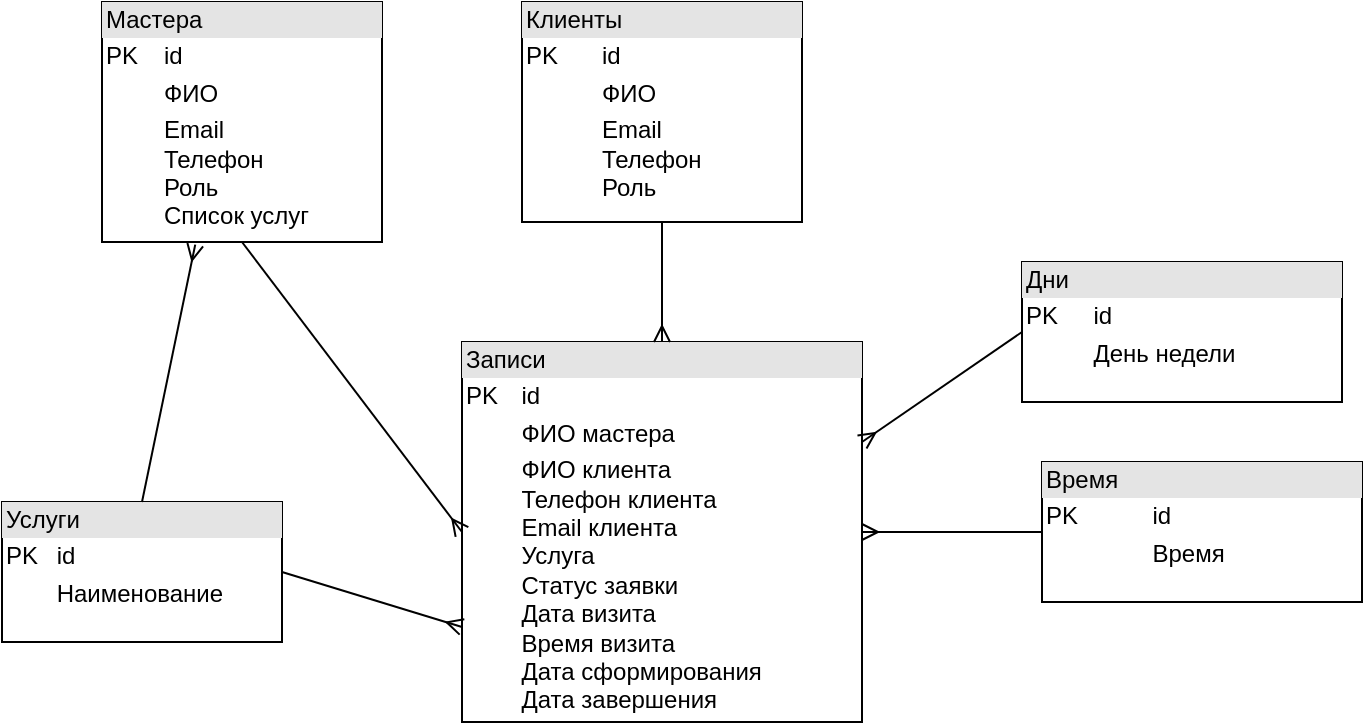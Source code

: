 <mxfile version="12.9.14" type="device"><diagram name="Page-1" id="9f46799a-70d6-7492-0946-bef42562c5a5"><mxGraphModel dx="782" dy="441" grid="1" gridSize="10" guides="1" tooltips="1" connect="1" arrows="1" fold="1" page="1" pageScale="1" pageWidth="1100" pageHeight="850" background="#ffffff" math="0" shadow="0"><root><mxCell id="0"/><mxCell id="1" parent="0"/><mxCell id="nIa1bOwOnTyP8UpD_P9i-11" value="&lt;div style=&quot;box-sizing: border-box ; width: 100% ; background: #e4e4e4 ; padding: 2px&quot;&gt;Мастера&lt;/div&gt;&lt;table style=&quot;width: 100% ; font-size: 1em&quot; cellpadding=&quot;2&quot; cellspacing=&quot;0&quot;&gt;&lt;tbody&gt;&lt;tr&gt;&lt;td&gt;PK&lt;/td&gt;&lt;td&gt;id&lt;br&gt;&lt;/td&gt;&lt;/tr&gt;&lt;tr&gt;&lt;td&gt;&lt;br&gt;&lt;/td&gt;&lt;td&gt;ФИО&lt;/td&gt;&lt;/tr&gt;&lt;tr&gt;&lt;td&gt;&lt;/td&gt;&lt;td&gt;Email&lt;br&gt;Телефон&lt;br&gt;Роль&lt;br&gt;Список услуг&lt;/td&gt;&lt;/tr&gt;&lt;/tbody&gt;&lt;/table&gt;" style="verticalAlign=top;align=left;overflow=fill;html=1;" parent="1" vertex="1"><mxGeometry x="90" y="480" width="140" height="120" as="geometry"/></mxCell><mxCell id="nIa1bOwOnTyP8UpD_P9i-12" value="&lt;div style=&quot;box-sizing: border-box ; width: 100% ; background: #e4e4e4 ; padding: 2px&quot;&gt;Клиенты&lt;/div&gt;&lt;table style=&quot;width: 100% ; font-size: 1em&quot; cellpadding=&quot;2&quot; cellspacing=&quot;0&quot;&gt;&lt;tbody&gt;&lt;tr&gt;&lt;td&gt;PK&lt;/td&gt;&lt;td&gt;id&lt;br&gt;&lt;/td&gt;&lt;/tr&gt;&lt;tr&gt;&lt;td&gt;&lt;br&gt;&lt;/td&gt;&lt;td&gt;ФИО&lt;/td&gt;&lt;/tr&gt;&lt;tr&gt;&lt;td&gt;&lt;/td&gt;&lt;td&gt;Email&lt;br&gt;Телефон&lt;br&gt;Роль&lt;br&gt;&lt;br&gt;&lt;/td&gt;&lt;/tr&gt;&lt;/tbody&gt;&lt;/table&gt;" style="verticalAlign=top;align=left;overflow=fill;html=1;" parent="1" vertex="1"><mxGeometry x="300" y="480" width="140" height="110" as="geometry"/></mxCell><mxCell id="nIa1bOwOnTyP8UpD_P9i-13" value="&lt;div style=&quot;box-sizing: border-box ; width: 100% ; background: #e4e4e4 ; padding: 2px&quot;&gt;Записи&lt;/div&gt;&lt;table style=&quot;width: 100% ; font-size: 1em&quot; cellpadding=&quot;2&quot; cellspacing=&quot;0&quot;&gt;&lt;tbody&gt;&lt;tr&gt;&lt;td&gt;PK&lt;/td&gt;&lt;td&gt;id&lt;br&gt;&lt;/td&gt;&lt;/tr&gt;&lt;tr&gt;&lt;td&gt;&lt;/td&gt;&lt;td&gt;ФИО мастера&lt;/td&gt;&lt;/tr&gt;&lt;tr&gt;&lt;td&gt;&lt;/td&gt;&lt;td&gt;ФИО клиента&lt;br&gt;Телефон клиента&lt;br&gt;Email клиента&lt;br&gt;Услуга&lt;br&gt;Статус заявки&lt;br&gt;Дата визита&lt;br&gt;Время визита&lt;br&gt;Дата сформирования&lt;br&gt;Дата завершения&lt;br&gt;&lt;br&gt;&lt;br&gt;&lt;/td&gt;&lt;/tr&gt;&lt;/tbody&gt;&lt;/table&gt;" style="verticalAlign=top;align=left;overflow=fill;html=1;" parent="1" vertex="1"><mxGeometry x="270" y="650" width="200" height="190" as="geometry"/></mxCell><mxCell id="nIa1bOwOnTyP8UpD_P9i-14" value="&lt;div style=&quot;box-sizing: border-box ; width: 100% ; background: #e4e4e4 ; padding: 2px&quot;&gt;Дни&lt;/div&gt;&lt;table style=&quot;width: 100% ; font-size: 1em&quot; cellpadding=&quot;2&quot; cellspacing=&quot;0&quot;&gt;&lt;tbody&gt;&lt;tr&gt;&lt;td&gt;PK&lt;/td&gt;&lt;td&gt;id&lt;br&gt;&lt;/td&gt;&lt;/tr&gt;&lt;tr&gt;&lt;td&gt;&lt;br&gt;&lt;/td&gt;&lt;td&gt;День недели&lt;/td&gt;&lt;/tr&gt;&lt;tr&gt;&lt;td&gt;&lt;/td&gt;&lt;td&gt;&lt;br&gt;&lt;/td&gt;&lt;/tr&gt;&lt;/tbody&gt;&lt;/table&gt;" style="verticalAlign=top;align=left;overflow=fill;html=1;" parent="1" vertex="1"><mxGeometry x="550" y="610" width="160" height="70" as="geometry"/></mxCell><mxCell id="nIa1bOwOnTyP8UpD_P9i-15" value="&lt;div style=&quot;box-sizing: border-box ; width: 100% ; background: #e4e4e4 ; padding: 2px&quot;&gt;Время&lt;/div&gt;&lt;table style=&quot;width: 100% ; font-size: 1em&quot; cellpadding=&quot;2&quot; cellspacing=&quot;0&quot;&gt;&lt;tbody&gt;&lt;tr&gt;&lt;td&gt;PK&lt;/td&gt;&lt;td&gt;id&lt;br&gt;&lt;/td&gt;&lt;/tr&gt;&lt;tr&gt;&lt;td&gt;&lt;br&gt;&lt;/td&gt;&lt;td&gt;Время&lt;/td&gt;&lt;/tr&gt;&lt;/tbody&gt;&lt;/table&gt;" style="verticalAlign=top;align=left;overflow=fill;html=1;" parent="1" vertex="1"><mxGeometry x="560" y="710" width="160" height="70" as="geometry"/></mxCell><mxCell id="nIa1bOwOnTyP8UpD_P9i-18" value="" style="endArrow=none;html=1;exitX=1;exitY=0.5;exitDx=0;exitDy=0;entryX=0;entryY=0.5;entryDx=0;entryDy=0;startArrow=ERmany;startFill=0;" parent="1" source="nIa1bOwOnTyP8UpD_P9i-13" target="nIa1bOwOnTyP8UpD_P9i-15" edge="1"><mxGeometry width="50" height="50" relative="1" as="geometry"><mxPoint x="510" y="730" as="sourcePoint"/><mxPoint x="560" y="680" as="targetPoint"/></mxGeometry></mxCell><mxCell id="nIa1bOwOnTyP8UpD_P9i-19" value="" style="endArrow=none;html=1;entryX=0;entryY=0.5;entryDx=0;entryDy=0;endFill=0;startArrow=ERmany;startFill=0;" parent="1" target="nIa1bOwOnTyP8UpD_P9i-14" edge="1"><mxGeometry width="50" height="50" relative="1" as="geometry"><mxPoint x="470" y="700" as="sourcePoint"/><mxPoint x="620" y="710" as="targetPoint"/></mxGeometry></mxCell><mxCell id="nIa1bOwOnTyP8UpD_P9i-20" value="" style="endArrow=none;html=1;entryX=0.5;entryY=1;entryDx=0;entryDy=0;exitX=0.5;exitY=0;exitDx=0;exitDy=0;startArrow=ERmany;startFill=0;" parent="1" source="nIa1bOwOnTyP8UpD_P9i-13" target="nIa1bOwOnTyP8UpD_P9i-12" edge="1"><mxGeometry width="50" height="50" relative="1" as="geometry"><mxPoint x="330" y="650" as="sourcePoint"/><mxPoint x="380" y="600" as="targetPoint"/></mxGeometry></mxCell><mxCell id="nIa1bOwOnTyP8UpD_P9i-21" value="" style="endArrow=none;html=1;entryX=0.5;entryY=1;entryDx=0;entryDy=0;exitX=0;exitY=0.5;exitDx=0;exitDy=0;startArrow=ERmany;startFill=0;" parent="1" source="nIa1bOwOnTyP8UpD_P9i-13" target="nIa1bOwOnTyP8UpD_P9i-11" edge="1"><mxGeometry width="50" height="50" relative="1" as="geometry"><mxPoint x="190" y="730" as="sourcePoint"/><mxPoint x="240" y="680" as="targetPoint"/></mxGeometry></mxCell><mxCell id="-PWWRNBB0F_MVxx_Qpsy-1" value="&lt;div style=&quot;box-sizing: border-box ; width: 100% ; background: #e4e4e4 ; padding: 2px&quot;&gt;Услуги&lt;/div&gt;&lt;table style=&quot;width: 100% ; font-size: 1em&quot; cellpadding=&quot;2&quot; cellspacing=&quot;0&quot;&gt;&lt;tbody&gt;&lt;tr&gt;&lt;td&gt;PK&lt;/td&gt;&lt;td&gt;id&lt;br&gt;&lt;/td&gt;&lt;/tr&gt;&lt;tr&gt;&lt;td&gt;&lt;br&gt;&lt;/td&gt;&lt;td&gt;Наименование&amp;nbsp;&lt;/td&gt;&lt;/tr&gt;&lt;tr&gt;&lt;td&gt;&lt;/td&gt;&lt;td&gt;&lt;br&gt;&lt;/td&gt;&lt;/tr&gt;&lt;/tbody&gt;&lt;/table&gt;" style="verticalAlign=top;align=left;overflow=fill;html=1;" vertex="1" parent="1"><mxGeometry x="40" y="730" width="140" height="70" as="geometry"/></mxCell><mxCell id="-PWWRNBB0F_MVxx_Qpsy-2" value="" style="endArrow=ERmany;html=1;exitX=1;exitY=0.5;exitDx=0;exitDy=0;entryX=0;entryY=0.75;entryDx=0;entryDy=0;endFill=0;" edge="1" parent="1" source="-PWWRNBB0F_MVxx_Qpsy-1" target="nIa1bOwOnTyP8UpD_P9i-13"><mxGeometry width="50" height="50" relative="1" as="geometry"><mxPoint x="210" y="820" as="sourcePoint"/><mxPoint x="260" y="770" as="targetPoint"/></mxGeometry></mxCell><mxCell id="-PWWRNBB0F_MVxx_Qpsy-3" value="" style="endArrow=ERmany;html=1;exitX=0.5;exitY=0;exitDx=0;exitDy=0;entryX=0.333;entryY=1.011;entryDx=0;entryDy=0;entryPerimeter=0;endFill=0;" edge="1" parent="1" source="-PWWRNBB0F_MVxx_Qpsy-1" target="nIa1bOwOnTyP8UpD_P9i-11"><mxGeometry width="50" height="50" relative="1" as="geometry"><mxPoint x="90" y="730" as="sourcePoint"/><mxPoint x="140" y="680" as="targetPoint"/></mxGeometry></mxCell></root></mxGraphModel></diagram></mxfile>